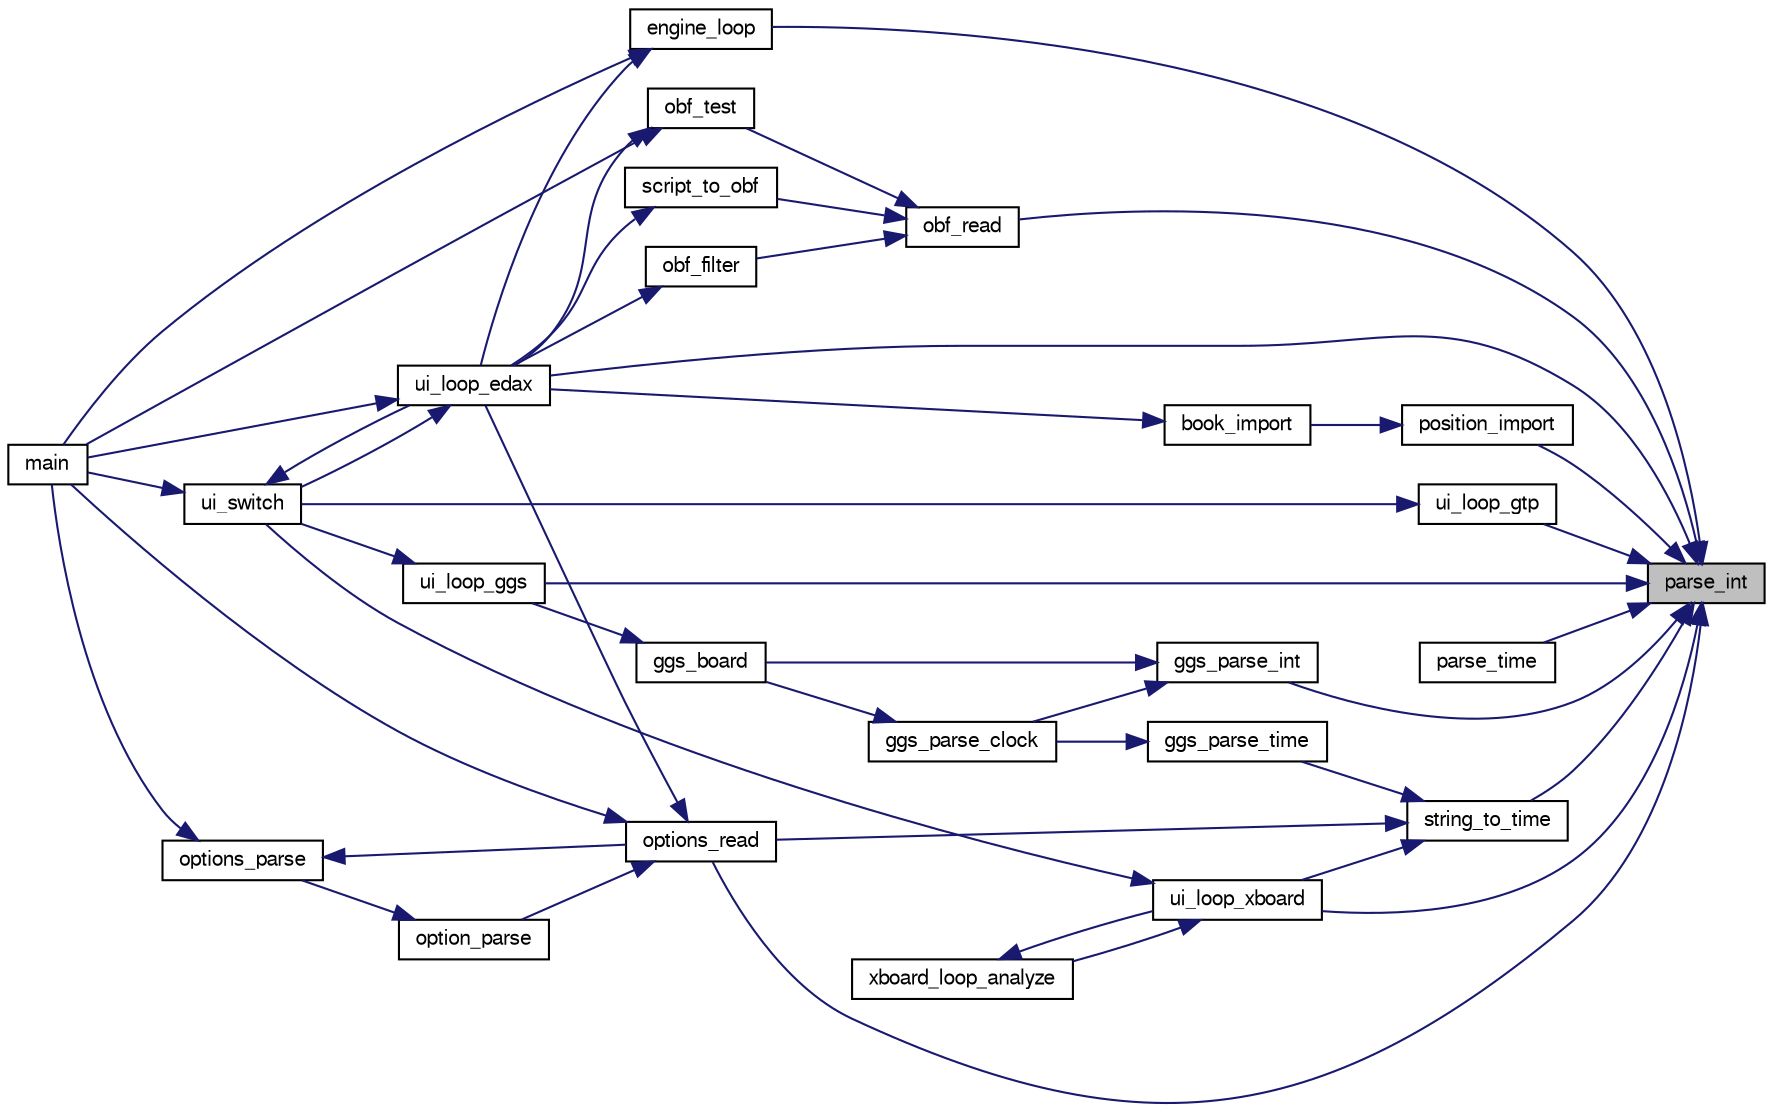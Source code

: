 digraph "parse_int"
{
 // LATEX_PDF_SIZE
  bgcolor="transparent";
  edge [fontname="FreeSans",fontsize="10",labelfontname="FreeSans",labelfontsize="10"];
  node [fontname="FreeSans",fontsize="10",shape=record];
  rankdir="RL";
  Node1 [label="parse_int",height=0.2,width=0.4,color="black", fillcolor="grey75", style="filled", fontcolor="black",tooltip="Parse an integer."];
  Node1 -> Node2 [dir="back",color="midnightblue",fontsize="10",style="solid",fontname="FreeSans"];
  Node2 [label="engine_loop",height=0.2,width=0.4,color="black",URL="$cassio_8c.html#a3c5b977358cdb105de103ac2c2829f01",tooltip="Loop event."];
  Node2 -> Node3 [dir="back",color="midnightblue",fontsize="10",style="solid",fontname="FreeSans"];
  Node3 [label="main",height=0.2,width=0.4,color="black",URL="$main_8c.html#a3c04138a5bfe5d72780bb7e82a18e627",tooltip="edax main function."];
  Node2 -> Node4 [dir="back",color="midnightblue",fontsize="10",style="solid",fontname="FreeSans"];
  Node4 [label="ui_loop_edax",height=0.2,width=0.4,color="black",URL="$edax_8c.html#a2354b96c7688bae32bedb6203d672f50",tooltip="Loop event."];
  Node4 -> Node3 [dir="back",color="midnightblue",fontsize="10",style="solid",fontname="FreeSans"];
  Node4 -> Node5 [dir="back",color="midnightblue",fontsize="10",style="solid",fontname="FreeSans"];
  Node5 [label="ui_switch",height=0.2,width=0.4,color="black",URL="$ui_8c.html#a4234d6b0fd690186ef0ec2fc2eba2d4d",tooltip="Switch between different User Interface."];
  Node5 -> Node3 [dir="back",color="midnightblue",fontsize="10",style="solid",fontname="FreeSans"];
  Node5 -> Node4 [dir="back",color="midnightblue",fontsize="10",style="solid",fontname="FreeSans"];
  Node1 -> Node6 [dir="back",color="midnightblue",fontsize="10",style="solid",fontname="FreeSans"];
  Node6 [label="ggs_parse_int",height=0.2,width=0.4,color="black",URL="$ggs_8c.html#ac17593eca953b5b02fa56abb7b1ef42d",tooltip="ggs_parse_int"];
  Node6 -> Node7 [dir="back",color="midnightblue",fontsize="10",style="solid",fontname="FreeSans"];
  Node7 [label="ggs_board",height=0.2,width=0.4,color="black",URL="$ggs_8c.html#a63f1ce1416d9a7c378bdb930b7586505",tooltip="ggs_board"];
  Node7 -> Node8 [dir="back",color="midnightblue",fontsize="10",style="solid",fontname="FreeSans"];
  Node8 [label="ui_loop_ggs",height=0.2,width=0.4,color="black",URL="$ggs_8c.html#a245d5c8f964506584b8d505c7305eb94",tooltip="ui_loop_ggs"];
  Node8 -> Node5 [dir="back",color="midnightblue",fontsize="10",style="solid",fontname="FreeSans"];
  Node6 -> Node9 [dir="back",color="midnightblue",fontsize="10",style="solid",fontname="FreeSans"];
  Node9 [label="ggs_parse_clock",height=0.2,width=0.4,color="black",URL="$ggs_8c.html#a7494470ebe53d867ce2dcd438fa5b583",tooltip="ggs_parse_clock"];
  Node9 -> Node7 [dir="back",color="midnightblue",fontsize="10",style="solid",fontname="FreeSans"];
  Node1 -> Node10 [dir="back",color="midnightblue",fontsize="10",style="solid",fontname="FreeSans"];
  Node10 [label="obf_read",height=0.2,width=0.4,color="black",URL="$obftest_8c.html#ad0e1ab232d12c1548efa3445e9fc7051",tooltip="Read an OBF structure."];
  Node10 -> Node11 [dir="back",color="midnightblue",fontsize="10",style="solid",fontname="FreeSans"];
  Node11 [label="obf_filter",height=0.2,width=0.4,color="black",URL="$obftest_8c.html#a7782dc1dd1a76136a7220e27eb5b29c3",tooltip="Select hard position from an OBF file."];
  Node11 -> Node4 [dir="back",color="midnightblue",fontsize="10",style="solid",fontname="FreeSans"];
  Node10 -> Node12 [dir="back",color="midnightblue",fontsize="10",style="solid",fontname="FreeSans"];
  Node12 [label="obf_test",height=0.2,width=0.4,color="black",URL="$obftest_8c.html#af8974909ba686b74a0620bdcc7ef5f81",tooltip="Test an OBF file."];
  Node12 -> Node3 [dir="back",color="midnightblue",fontsize="10",style="solid",fontname="FreeSans"];
  Node12 -> Node4 [dir="back",color="midnightblue",fontsize="10",style="solid",fontname="FreeSans"];
  Node10 -> Node13 [dir="back",color="midnightblue",fontsize="10",style="solid",fontname="FreeSans"];
  Node13 [label="script_to_obf",height=0.2,width=0.4,color="black",URL="$obftest_8c.html#ad1bc6f7d32d2b1775f5e91f2d2e0f8b8",tooltip="Build an OBF file from a Script file."];
  Node13 -> Node4 [dir="back",color="midnightblue",fontsize="10",style="solid",fontname="FreeSans"];
  Node1 -> Node14 [dir="back",color="midnightblue",fontsize="10",style="solid",fontname="FreeSans"];
  Node14 [label="options_read",height=0.2,width=0.4,color="black",URL="$options_8c.html#abd70399170415e56d89b303e3ecf7f5a",tooltip="Read an option."];
  Node14 -> Node3 [dir="back",color="midnightblue",fontsize="10",style="solid",fontname="FreeSans"];
  Node14 -> Node15 [dir="back",color="midnightblue",fontsize="10",style="solid",fontname="FreeSans"];
  Node15 [label="option_parse",height=0.2,width=0.4,color="black",URL="$options_8c.html#a4ed43b013f2dae7fdf45172f563ca067",tooltip="parse an option from a string"];
  Node15 -> Node16 [dir="back",color="midnightblue",fontsize="10",style="solid",fontname="FreeSans"];
  Node16 [label="options_parse",height=0.2,width=0.4,color="black",URL="$options_8c.html#af1c6b2900c17be817795401ee70e0901",tooltip="parse options from a file"];
  Node16 -> Node3 [dir="back",color="midnightblue",fontsize="10",style="solid",fontname="FreeSans"];
  Node16 -> Node14 [dir="back",color="midnightblue",fontsize="10",style="solid",fontname="FreeSans"];
  Node14 -> Node4 [dir="back",color="midnightblue",fontsize="10",style="solid",fontname="FreeSans"];
  Node1 -> Node17 [dir="back",color="midnightblue",fontsize="10",style="solid",fontname="FreeSans"];
  Node17 [label="parse_time",height=0.2,width=0.4,color="black",URL="$util_8c.html#a24730bd89ce6b15019f0c59c8be64cb5",tooltip="parse time as \"D:HH:MM:SS.C\"."];
  Node1 -> Node18 [dir="back",color="midnightblue",fontsize="10",style="solid",fontname="FreeSans"];
  Node18 [label="position_import",height=0.2,width=0.4,color="black",URL="$book_8c.html#aa6b42ed27a172908e8069e3178d467a7",tooltip="Read a position."];
  Node18 -> Node19 [dir="back",color="midnightblue",fontsize="10",style="solid",fontname="FreeSans"];
  Node19 [label="book_import",height=0.2,width=0.4,color="black",URL="$book_8c.html#a4712b08434258f4d8d8808cc6ce94914",tooltip="Import an opening book."];
  Node19 -> Node4 [dir="back",color="midnightblue",fontsize="10",style="solid",fontname="FreeSans"];
  Node1 -> Node20 [dir="back",color="midnightblue",fontsize="10",style="solid",fontname="FreeSans"];
  Node20 [label="string_to_time",height=0.2,width=0.4,color="black",URL="$util_8c.html#ae7e1797deb6cddf421419046a869bb7c",tooltip="Read time as \"D:HH:MM:SS.C\"."];
  Node20 -> Node21 [dir="back",color="midnightblue",fontsize="10",style="solid",fontname="FreeSans"];
  Node21 [label="ggs_parse_time",height=0.2,width=0.4,color="black",URL="$ggs_8c.html#a6b2f2f03bb067952199d314fbd88f17d",tooltip="ggs_parse_move"];
  Node21 -> Node9 [dir="back",color="midnightblue",fontsize="10",style="solid",fontname="FreeSans"];
  Node20 -> Node14 [dir="back",color="midnightblue",fontsize="10",style="solid",fontname="FreeSans"];
  Node20 -> Node22 [dir="back",color="midnightblue",fontsize="10",style="solid",fontname="FreeSans"];
  Node22 [label="ui_loop_xboard",height=0.2,width=0.4,color="black",URL="$ui_8h.html#af80ec70d3d08eb4c17c84d3997aaba0f",tooltip="Loop event."];
  Node22 -> Node5 [dir="back",color="midnightblue",fontsize="10",style="solid",fontname="FreeSans"];
  Node22 -> Node23 [dir="back",color="midnightblue",fontsize="10",style="solid",fontname="FreeSans"];
  Node23 [label="xboard_loop_analyze",height=0.2,width=0.4,color="black",URL="$xboard_8c.html#a6ec4f7e4a6e59e32b5eb95b566f098c8",tooltip="Analyze."];
  Node23 -> Node22 [dir="back",color="midnightblue",fontsize="10",style="solid",fontname="FreeSans"];
  Node1 -> Node4 [dir="back",color="midnightblue",fontsize="10",style="solid",fontname="FreeSans"];
  Node1 -> Node8 [dir="back",color="midnightblue",fontsize="10",style="solid",fontname="FreeSans"];
  Node1 -> Node24 [dir="back",color="midnightblue",fontsize="10",style="solid",fontname="FreeSans"];
  Node24 [label="ui_loop_gtp",height=0.2,width=0.4,color="black",URL="$gtp_8c.html#aa036470059be60da73acd63418093e1e",tooltip="Loop event."];
  Node24 -> Node5 [dir="back",color="midnightblue",fontsize="10",style="solid",fontname="FreeSans"];
  Node1 -> Node22 [dir="back",color="midnightblue",fontsize="10",style="solid",fontname="FreeSans"];
}
